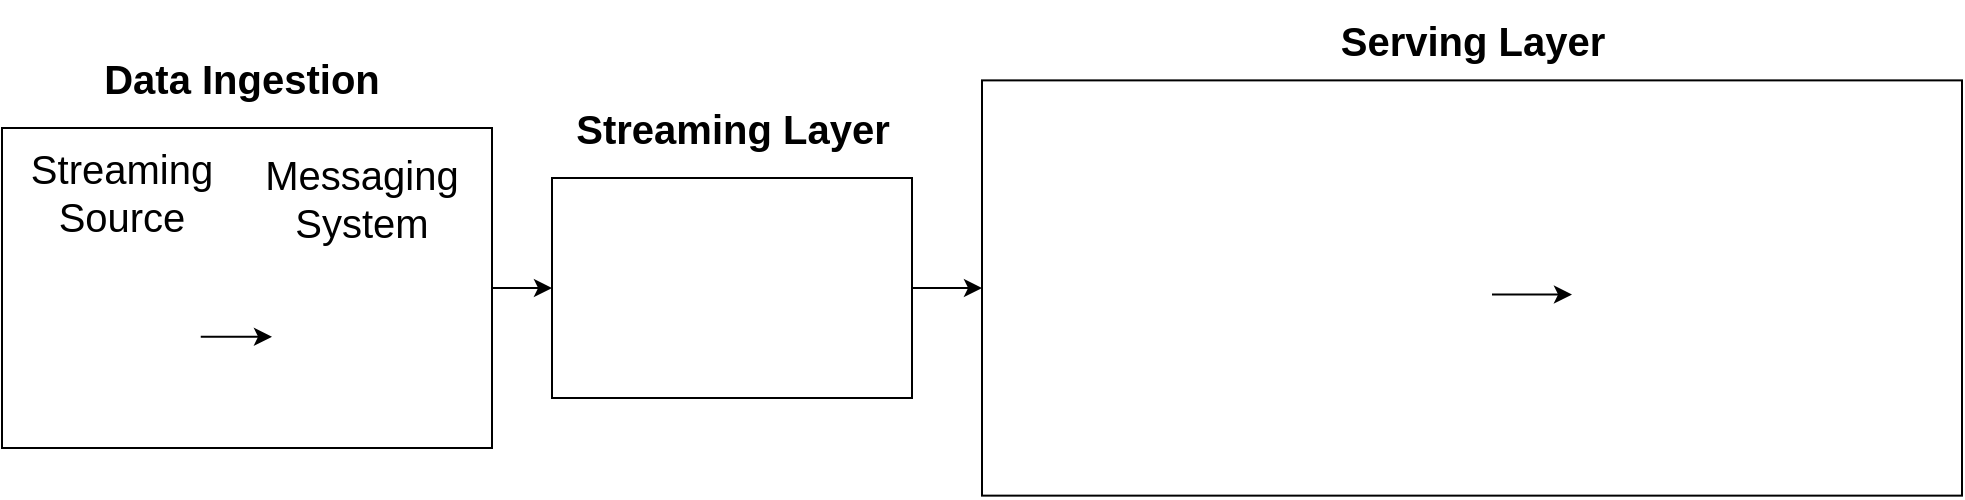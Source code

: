 <mxfile version="20.0.3" type="github">
  <diagram id="StTWU3r9pT4sTSh7zCWb" name="Page-1">
    <mxGraphModel dx="1185" dy="662" grid="1" gridSize="10" guides="1" tooltips="1" connect="1" arrows="1" fold="1" page="1" pageScale="1" pageWidth="850" pageHeight="1100" math="0" shadow="0">
      <root>
        <mxCell id="0" />
        <mxCell id="1" parent="0" />
        <mxCell id="B0w3aLVskWE_tbaK04KM-21" value="" style="rounded=0;whiteSpace=wrap;html=1;fontSize=20;" vertex="1" parent="1">
          <mxGeometry x="550" y="186.19" width="490" height="207.63" as="geometry" />
        </mxCell>
        <mxCell id="B0w3aLVskWE_tbaK04KM-29" style="edgeStyle=orthogonalEdgeStyle;rounded=0;orthogonalLoop=1;jettySize=auto;html=1;entryX=0;entryY=0.5;entryDx=0;entryDy=0;fontSize=20;" edge="1" parent="1" source="B0w3aLVskWE_tbaK04KM-18" target="B0w3aLVskWE_tbaK04KM-21">
          <mxGeometry relative="1" as="geometry" />
        </mxCell>
        <mxCell id="B0w3aLVskWE_tbaK04KM-18" value="" style="rounded=0;whiteSpace=wrap;html=1;fontSize=20;" vertex="1" parent="1">
          <mxGeometry x="335" y="235" width="180" height="110" as="geometry" />
        </mxCell>
        <mxCell id="B0w3aLVskWE_tbaK04KM-19" style="edgeStyle=orthogonalEdgeStyle;rounded=0;orthogonalLoop=1;jettySize=auto;html=1;entryX=0;entryY=0.5;entryDx=0;entryDy=0;fontSize=20;" edge="1" parent="1" source="B0w3aLVskWE_tbaK04KM-11" target="B0w3aLVskWE_tbaK04KM-18">
          <mxGeometry relative="1" as="geometry" />
        </mxCell>
        <mxCell id="B0w3aLVskWE_tbaK04KM-11" value="" style="rounded=0;whiteSpace=wrap;html=1;" vertex="1" parent="1">
          <mxGeometry x="60" y="210" width="245" height="160" as="geometry" />
        </mxCell>
        <mxCell id="B0w3aLVskWE_tbaK04KM-3" style="edgeStyle=orthogonalEdgeStyle;rounded=0;orthogonalLoop=1;jettySize=auto;html=1;entryX=0;entryY=0.5;entryDx=0;entryDy=0;" edge="1" parent="1" source="B0w3aLVskWE_tbaK04KM-1" target="B0w3aLVskWE_tbaK04KM-2">
          <mxGeometry relative="1" as="geometry" />
        </mxCell>
        <mxCell id="B0w3aLVskWE_tbaK04KM-1" value="" style="shape=image;verticalLabelPosition=bottom;labelBackgroundColor=default;verticalAlign=top;aspect=fixed;imageAspect=0;image=https://upload.wikimedia.org/wikipedia/commons/thumb/c/c3/Python-logo-notext.svg/1200px-Python-logo-notext.svg.png;" vertex="1" parent="1">
          <mxGeometry x="80.63" y="275" width="78.74" height="78.74" as="geometry" />
        </mxCell>
        <mxCell id="B0w3aLVskWE_tbaK04KM-2" value="" style="shape=image;verticalLabelPosition=bottom;labelBackgroundColor=default;verticalAlign=top;aspect=fixed;imageAspect=0;image=https://www.azul.com/wp-content/uploads/2017/03/kafka.jpg;" vertex="1" parent="1">
          <mxGeometry x="195" y="260" width="108.74" height="108.74" as="geometry" />
        </mxCell>
        <mxCell id="B0w3aLVskWE_tbaK04KM-4" value="" style="shape=image;verticalLabelPosition=bottom;labelBackgroundColor=default;verticalAlign=top;aspect=fixed;imageAspect=0;image=https://ahana.io/wp-content/uploads/2020/09/spark_streaming_logo.png;" vertex="1" parent="1">
          <mxGeometry x="345.97" y="239" width="168.05" height="106" as="geometry" />
        </mxCell>
        <mxCell id="B0w3aLVskWE_tbaK04KM-9" style="edgeStyle=orthogonalEdgeStyle;rounded=0;orthogonalLoop=1;jettySize=auto;html=1;entryX=0;entryY=0.5;entryDx=0;entryDy=0;" edge="1" parent="1" source="B0w3aLVskWE_tbaK04KM-6" target="B0w3aLVskWE_tbaK04KM-10">
          <mxGeometry relative="1" as="geometry">
            <mxPoint x="765" y="323.735" as="targetPoint" />
          </mxGeometry>
        </mxCell>
        <mxCell id="B0w3aLVskWE_tbaK04KM-6" value="" style="shape=image;verticalLabelPosition=bottom;labelBackgroundColor=default;verticalAlign=top;aspect=fixed;imageAspect=0;image=https://intellipaat.com/mediaFiles/2015/07/hadoop-hdfs.png;" vertex="1" parent="1">
          <mxGeometry x="575" y="239.0" width="230" height="108.53" as="geometry" />
        </mxCell>
        <mxCell id="B0w3aLVskWE_tbaK04KM-10" value="" style="shape=image;verticalLabelPosition=bottom;labelBackgroundColor=default;verticalAlign=top;aspect=fixed;imageAspect=0;image=https://upload.wikimedia.org/wikipedia/commons/thumb/b/bb/Apache_Hive_logo.svg/1200px-Apache_Hive_logo.svg.png;" vertex="1" parent="1">
          <mxGeometry x="845" y="221.9" width="158.6" height="142.74" as="geometry" />
        </mxCell>
        <mxCell id="B0w3aLVskWE_tbaK04KM-12" value="&lt;font style=&quot;font-size: 20px;&quot;&gt;&lt;b&gt;Data Ingestion&lt;/b&gt;&lt;/font&gt;" style="text;html=1;strokeColor=none;fillColor=none;align=center;verticalAlign=middle;whiteSpace=wrap;rounded=0;" vertex="1" parent="1">
          <mxGeometry x="90" y="170" width="180" height="30" as="geometry" />
        </mxCell>
        <mxCell id="B0w3aLVskWE_tbaK04KM-13" value="&lt;font style=&quot;font-size: 20px;&quot;&gt;Streaming Source&lt;/font&gt;" style="text;html=1;strokeColor=none;fillColor=none;align=center;verticalAlign=middle;whiteSpace=wrap;rounded=0;" vertex="1" parent="1">
          <mxGeometry x="60" y="213.11" width="120" height="57.63" as="geometry" />
        </mxCell>
        <mxCell id="B0w3aLVskWE_tbaK04KM-14" value="Messaging System" style="text;html=1;strokeColor=none;fillColor=none;align=center;verticalAlign=middle;whiteSpace=wrap;rounded=0;fontSize=20;" vertex="1" parent="1">
          <mxGeometry x="210" y="230" width="60" height="30" as="geometry" />
        </mxCell>
        <mxCell id="B0w3aLVskWE_tbaK04KM-20" value="&lt;b&gt;Streaming Layer&lt;/b&gt;" style="text;html=1;align=center;verticalAlign=middle;resizable=0;points=[];autosize=1;strokeColor=none;fillColor=none;fontSize=20;" vertex="1" parent="1">
          <mxGeometry x="335" y="190" width="180" height="40" as="geometry" />
        </mxCell>
        <mxCell id="B0w3aLVskWE_tbaK04KM-22" value="&lt;b&gt;Serving Layer&lt;/b&gt;" style="text;html=1;align=center;verticalAlign=middle;resizable=0;points=[];autosize=1;strokeColor=none;fillColor=none;fontSize=20;" vertex="1" parent="1">
          <mxGeometry x="715" y="146.19" width="160" height="40" as="geometry" />
        </mxCell>
      </root>
    </mxGraphModel>
  </diagram>
</mxfile>
